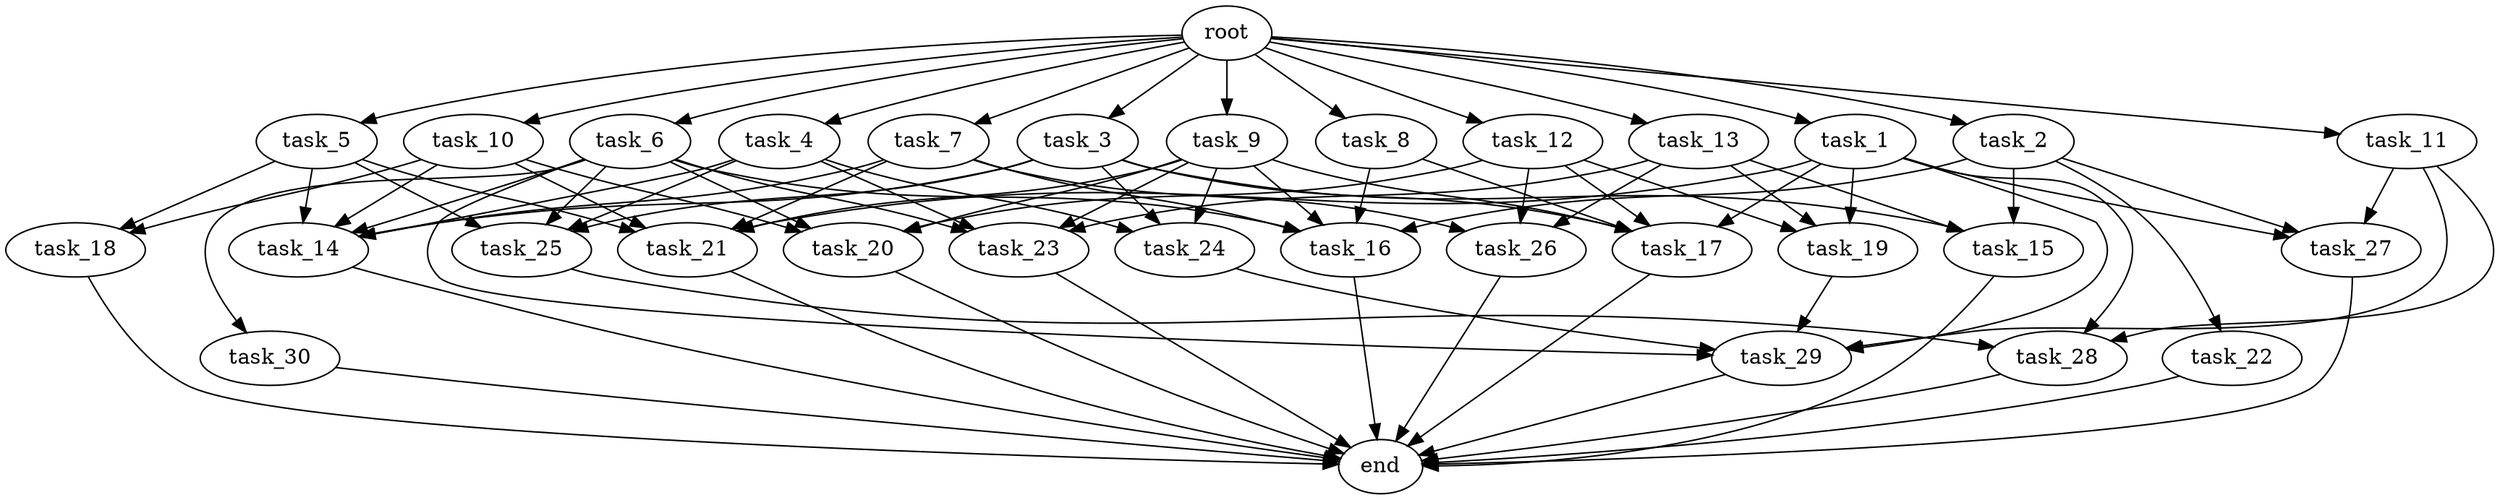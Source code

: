 digraph G {
  root [size="0.000000e+00"];
  task_1 [size="1.686248e+10"];
  task_2 [size="8.536616e+10"];
  task_3 [size="6.450444e+10"];
  task_4 [size="5.991453e+10"];
  task_5 [size="8.101611e+10"];
  task_6 [size="8.459180e+10"];
  task_7 [size="9.791636e+10"];
  task_8 [size="3.646354e+10"];
  task_9 [size="7.607342e+10"];
  task_10 [size="9.006350e+09"];
  task_11 [size="9.158583e+10"];
  task_12 [size="9.246754e+09"];
  task_13 [size="6.953433e+10"];
  task_14 [size="5.016007e+09"];
  task_15 [size="7.934744e+09"];
  task_16 [size="9.320169e+10"];
  task_17 [size="4.531555e+10"];
  task_18 [size="2.932235e+10"];
  task_19 [size="8.585144e+10"];
  task_20 [size="2.785856e+10"];
  task_21 [size="9.159713e+10"];
  task_22 [size="2.291658e+10"];
  task_23 [size="3.116672e+10"];
  task_24 [size="5.205559e+10"];
  task_25 [size="2.318925e+10"];
  task_26 [size="9.236176e+09"];
  task_27 [size="5.224132e+09"];
  task_28 [size="6.546565e+10"];
  task_29 [size="7.842845e+10"];
  task_30 [size="9.538435e+10"];
  end [size="0.000000e+00"];

  root -> task_1 [size="1.000000e-12"];
  root -> task_2 [size="1.000000e-12"];
  root -> task_3 [size="1.000000e-12"];
  root -> task_4 [size="1.000000e-12"];
  root -> task_5 [size="1.000000e-12"];
  root -> task_6 [size="1.000000e-12"];
  root -> task_7 [size="1.000000e-12"];
  root -> task_8 [size="1.000000e-12"];
  root -> task_9 [size="1.000000e-12"];
  root -> task_10 [size="1.000000e-12"];
  root -> task_11 [size="1.000000e-12"];
  root -> task_12 [size="1.000000e-12"];
  root -> task_13 [size="1.000000e-12"];
  task_1 -> task_17 [size="9.063110e+07"];
  task_1 -> task_19 [size="2.861715e+08"];
  task_1 -> task_21 [size="1.831943e+08"];
  task_1 -> task_27 [size="1.741377e+07"];
  task_1 -> task_28 [size="2.182188e+08"];
  task_1 -> task_29 [size="1.568569e+08"];
  task_2 -> task_15 [size="2.644915e+07"];
  task_2 -> task_16 [size="1.864034e+08"];
  task_2 -> task_22 [size="2.291658e+08"];
  task_2 -> task_27 [size="1.741377e+07"];
  task_3 -> task_14 [size="8.360011e+06"];
  task_3 -> task_15 [size="2.644915e+07"];
  task_3 -> task_17 [size="9.063110e+07"];
  task_3 -> task_24 [size="1.735186e+08"];
  task_3 -> task_25 [size="5.797311e+07"];
  task_4 -> task_14 [size="8.360011e+06"];
  task_4 -> task_23 [size="7.791680e+07"];
  task_4 -> task_24 [size="1.735186e+08"];
  task_4 -> task_25 [size="5.797311e+07"];
  task_5 -> task_14 [size="8.360011e+06"];
  task_5 -> task_18 [size="1.466117e+08"];
  task_5 -> task_21 [size="1.831943e+08"];
  task_5 -> task_25 [size="5.797311e+07"];
  task_6 -> task_14 [size="8.360011e+06"];
  task_6 -> task_16 [size="1.864034e+08"];
  task_6 -> task_20 [size="6.964640e+07"];
  task_6 -> task_23 [size="7.791680e+07"];
  task_6 -> task_25 [size="5.797311e+07"];
  task_6 -> task_29 [size="1.568569e+08"];
  task_6 -> task_30 [size="9.538435e+08"];
  task_7 -> task_14 [size="8.360011e+06"];
  task_7 -> task_16 [size="1.864034e+08"];
  task_7 -> task_21 [size="1.831943e+08"];
  task_7 -> task_26 [size="3.078725e+07"];
  task_8 -> task_16 [size="1.864034e+08"];
  task_8 -> task_17 [size="9.063110e+07"];
  task_9 -> task_16 [size="1.864034e+08"];
  task_9 -> task_17 [size="9.063110e+07"];
  task_9 -> task_20 [size="6.964640e+07"];
  task_9 -> task_21 [size="1.831943e+08"];
  task_9 -> task_23 [size="7.791680e+07"];
  task_9 -> task_24 [size="1.735186e+08"];
  task_10 -> task_14 [size="8.360011e+06"];
  task_10 -> task_18 [size="1.466117e+08"];
  task_10 -> task_20 [size="6.964640e+07"];
  task_10 -> task_21 [size="1.831943e+08"];
  task_11 -> task_27 [size="1.741377e+07"];
  task_11 -> task_28 [size="2.182188e+08"];
  task_11 -> task_29 [size="1.568569e+08"];
  task_12 -> task_17 [size="9.063110e+07"];
  task_12 -> task_19 [size="2.861715e+08"];
  task_12 -> task_20 [size="6.964640e+07"];
  task_12 -> task_26 [size="3.078725e+07"];
  task_13 -> task_15 [size="2.644915e+07"];
  task_13 -> task_19 [size="2.861715e+08"];
  task_13 -> task_23 [size="7.791680e+07"];
  task_13 -> task_26 [size="3.078725e+07"];
  task_14 -> end [size="1.000000e-12"];
  task_15 -> end [size="1.000000e-12"];
  task_16 -> end [size="1.000000e-12"];
  task_17 -> end [size="1.000000e-12"];
  task_18 -> end [size="1.000000e-12"];
  task_19 -> task_29 [size="1.568569e+08"];
  task_20 -> end [size="1.000000e-12"];
  task_21 -> end [size="1.000000e-12"];
  task_22 -> end [size="1.000000e-12"];
  task_23 -> end [size="1.000000e-12"];
  task_24 -> task_29 [size="1.568569e+08"];
  task_25 -> task_28 [size="2.182188e+08"];
  task_26 -> end [size="1.000000e-12"];
  task_27 -> end [size="1.000000e-12"];
  task_28 -> end [size="1.000000e-12"];
  task_29 -> end [size="1.000000e-12"];
  task_30 -> end [size="1.000000e-12"];
}
